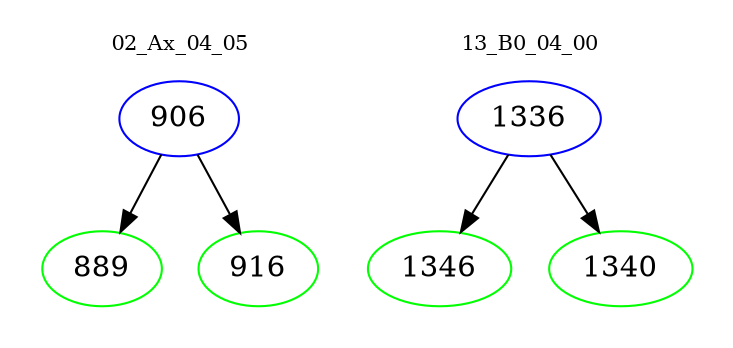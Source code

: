 digraph{
subgraph cluster_0 {
color = white
label = "02_Ax_04_05";
fontsize=10;
T0_906 [label="906", color="blue"]
T0_906 -> T0_889 [color="black"]
T0_889 [label="889", color="green"]
T0_906 -> T0_916 [color="black"]
T0_916 [label="916", color="green"]
}
subgraph cluster_1 {
color = white
label = "13_B0_04_00";
fontsize=10;
T1_1336 [label="1336", color="blue"]
T1_1336 -> T1_1346 [color="black"]
T1_1346 [label="1346", color="green"]
T1_1336 -> T1_1340 [color="black"]
T1_1340 [label="1340", color="green"]
}
}
